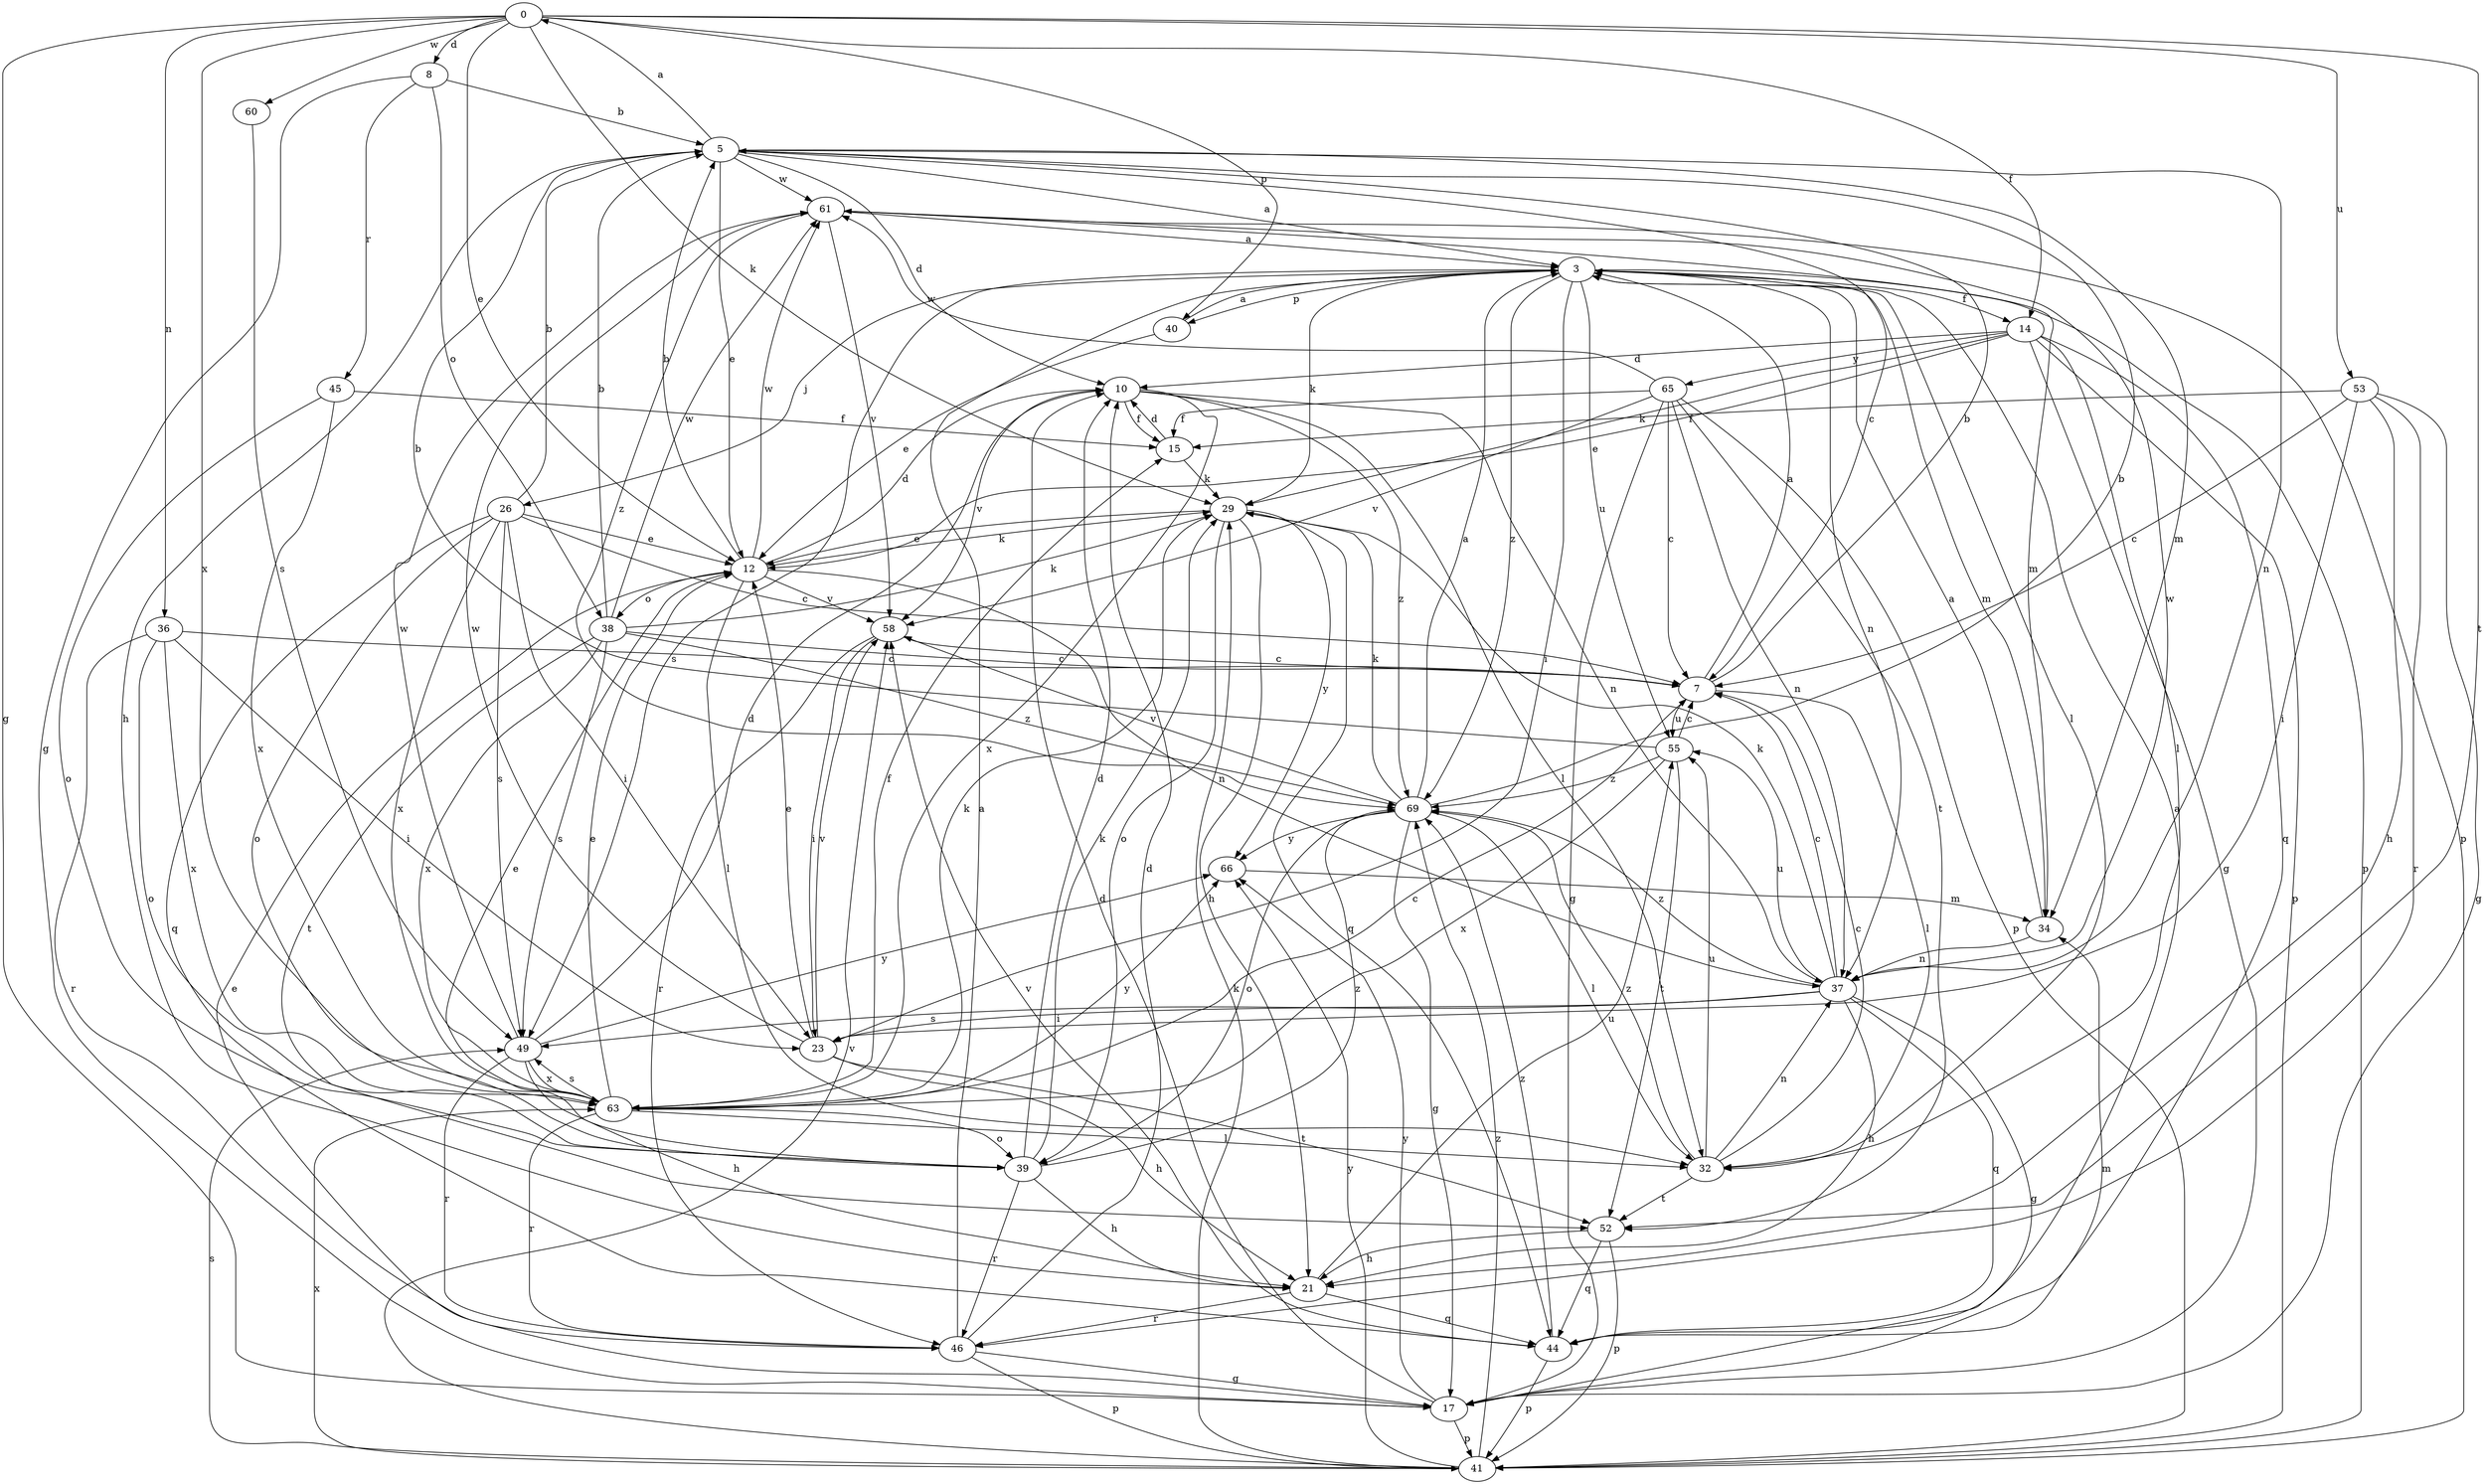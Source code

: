 strict digraph  {
0;
3;
5;
7;
8;
10;
12;
14;
15;
17;
21;
23;
26;
29;
32;
34;
36;
37;
38;
39;
40;
41;
44;
45;
46;
49;
52;
53;
55;
58;
60;
61;
63;
65;
66;
69;
0 -> 8  [label=d];
0 -> 12  [label=e];
0 -> 14  [label=f];
0 -> 17  [label=g];
0 -> 29  [label=k];
0 -> 36  [label=n];
0 -> 40  [label=p];
0 -> 52  [label=t];
0 -> 53  [label=u];
0 -> 60  [label=w];
0 -> 63  [label=x];
3 -> 14  [label=f];
3 -> 23  [label=i];
3 -> 26  [label=j];
3 -> 29  [label=k];
3 -> 32  [label=l];
3 -> 34  [label=m];
3 -> 37  [label=n];
3 -> 40  [label=p];
3 -> 41  [label=p];
3 -> 49  [label=s];
3 -> 55  [label=u];
3 -> 69  [label=z];
5 -> 0  [label=a];
5 -> 3  [label=a];
5 -> 7  [label=c];
5 -> 10  [label=d];
5 -> 12  [label=e];
5 -> 21  [label=h];
5 -> 34  [label=m];
5 -> 37  [label=n];
5 -> 61  [label=w];
7 -> 3  [label=a];
7 -> 5  [label=b];
7 -> 32  [label=l];
7 -> 55  [label=u];
8 -> 5  [label=b];
8 -> 17  [label=g];
8 -> 38  [label=o];
8 -> 45  [label=r];
10 -> 15  [label=f];
10 -> 32  [label=l];
10 -> 37  [label=n];
10 -> 58  [label=v];
10 -> 63  [label=x];
10 -> 69  [label=z];
12 -> 5  [label=b];
12 -> 10  [label=d];
12 -> 29  [label=k];
12 -> 32  [label=l];
12 -> 37  [label=n];
12 -> 38  [label=o];
12 -> 58  [label=v];
12 -> 61  [label=w];
14 -> 10  [label=d];
14 -> 12  [label=e];
14 -> 17  [label=g];
14 -> 29  [label=k];
14 -> 32  [label=l];
14 -> 41  [label=p];
14 -> 44  [label=q];
14 -> 65  [label=y];
15 -> 10  [label=d];
15 -> 29  [label=k];
17 -> 10  [label=d];
17 -> 12  [label=e];
17 -> 34  [label=m];
17 -> 41  [label=p];
17 -> 66  [label=y];
21 -> 44  [label=q];
21 -> 46  [label=r];
21 -> 55  [label=u];
23 -> 12  [label=e];
23 -> 21  [label=h];
23 -> 52  [label=t];
23 -> 58  [label=v];
23 -> 61  [label=w];
26 -> 5  [label=b];
26 -> 7  [label=c];
26 -> 12  [label=e];
26 -> 23  [label=i];
26 -> 39  [label=o];
26 -> 44  [label=q];
26 -> 49  [label=s];
26 -> 63  [label=x];
29 -> 12  [label=e];
29 -> 21  [label=h];
29 -> 39  [label=o];
29 -> 44  [label=q];
29 -> 66  [label=y];
32 -> 7  [label=c];
32 -> 37  [label=n];
32 -> 52  [label=t];
32 -> 55  [label=u];
32 -> 69  [label=z];
34 -> 3  [label=a];
34 -> 37  [label=n];
36 -> 7  [label=c];
36 -> 23  [label=i];
36 -> 39  [label=o];
36 -> 46  [label=r];
36 -> 63  [label=x];
37 -> 7  [label=c];
37 -> 17  [label=g];
37 -> 21  [label=h];
37 -> 23  [label=i];
37 -> 29  [label=k];
37 -> 44  [label=q];
37 -> 49  [label=s];
37 -> 55  [label=u];
37 -> 61  [label=w];
37 -> 69  [label=z];
38 -> 5  [label=b];
38 -> 7  [label=c];
38 -> 29  [label=k];
38 -> 49  [label=s];
38 -> 52  [label=t];
38 -> 61  [label=w];
38 -> 63  [label=x];
38 -> 69  [label=z];
39 -> 10  [label=d];
39 -> 12  [label=e];
39 -> 21  [label=h];
39 -> 29  [label=k];
39 -> 46  [label=r];
39 -> 69  [label=z];
40 -> 3  [label=a];
40 -> 12  [label=e];
41 -> 29  [label=k];
41 -> 49  [label=s];
41 -> 58  [label=v];
41 -> 63  [label=x];
41 -> 66  [label=y];
41 -> 69  [label=z];
44 -> 3  [label=a];
44 -> 41  [label=p];
44 -> 58  [label=v];
44 -> 69  [label=z];
45 -> 15  [label=f];
45 -> 39  [label=o];
45 -> 63  [label=x];
46 -> 3  [label=a];
46 -> 10  [label=d];
46 -> 17  [label=g];
46 -> 41  [label=p];
49 -> 10  [label=d];
49 -> 21  [label=h];
49 -> 46  [label=r];
49 -> 61  [label=w];
49 -> 63  [label=x];
49 -> 66  [label=y];
52 -> 21  [label=h];
52 -> 41  [label=p];
52 -> 44  [label=q];
53 -> 7  [label=c];
53 -> 15  [label=f];
53 -> 17  [label=g];
53 -> 21  [label=h];
53 -> 23  [label=i];
53 -> 46  [label=r];
55 -> 5  [label=b];
55 -> 7  [label=c];
55 -> 52  [label=t];
55 -> 63  [label=x];
55 -> 69  [label=z];
58 -> 7  [label=c];
58 -> 23  [label=i];
58 -> 46  [label=r];
60 -> 49  [label=s];
61 -> 3  [label=a];
61 -> 34  [label=m];
61 -> 41  [label=p];
61 -> 58  [label=v];
61 -> 69  [label=z];
63 -> 7  [label=c];
63 -> 12  [label=e];
63 -> 15  [label=f];
63 -> 29  [label=k];
63 -> 32  [label=l];
63 -> 39  [label=o];
63 -> 46  [label=r];
63 -> 49  [label=s];
63 -> 66  [label=y];
65 -> 7  [label=c];
65 -> 15  [label=f];
65 -> 17  [label=g];
65 -> 37  [label=n];
65 -> 41  [label=p];
65 -> 52  [label=t];
65 -> 58  [label=v];
65 -> 61  [label=w];
66 -> 34  [label=m];
69 -> 3  [label=a];
69 -> 5  [label=b];
69 -> 17  [label=g];
69 -> 29  [label=k];
69 -> 32  [label=l];
69 -> 39  [label=o];
69 -> 58  [label=v];
69 -> 66  [label=y];
}
